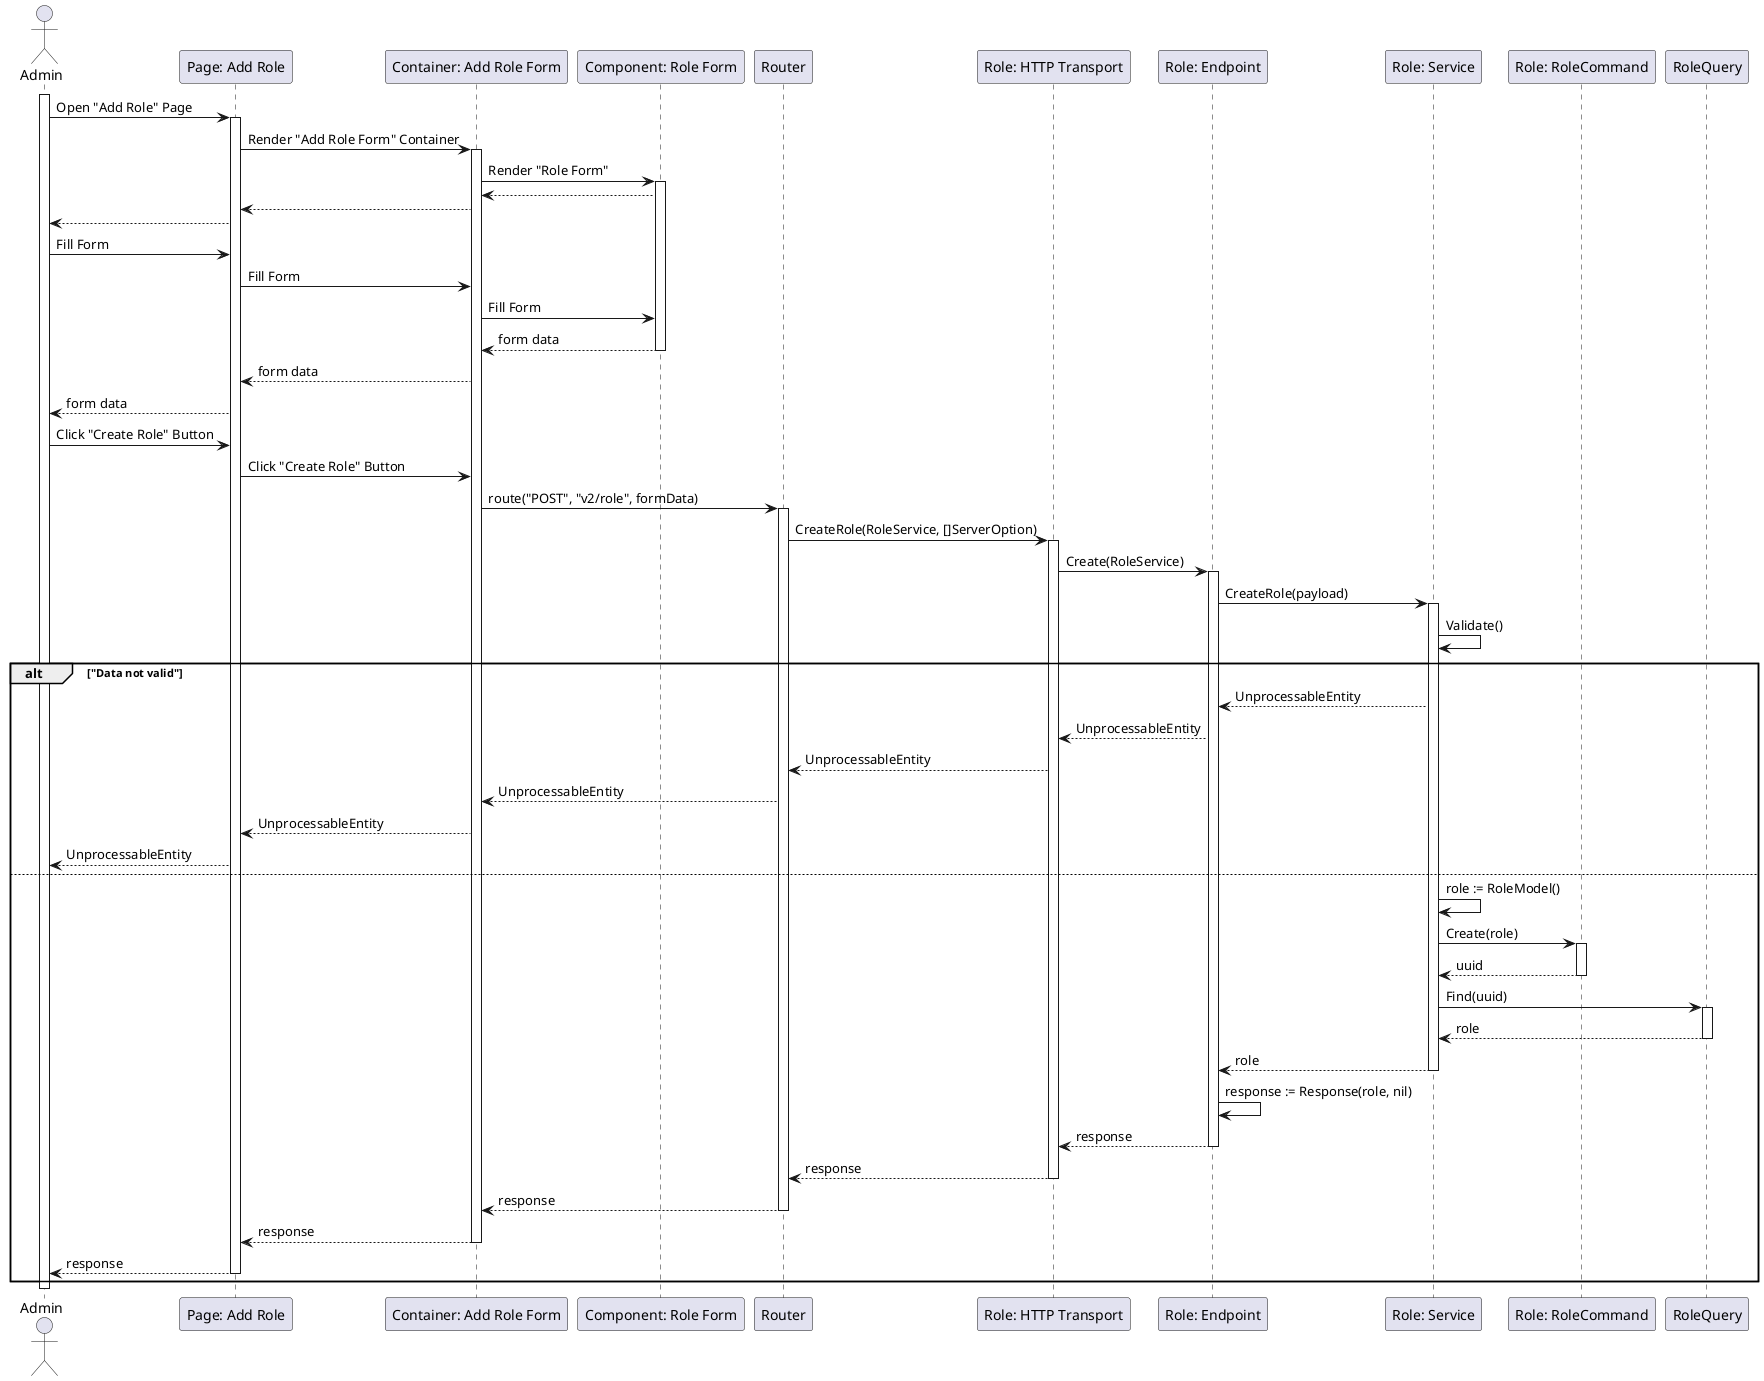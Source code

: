 @startuml CreateRole

actor Admin
participant "Page: Add Role" as AddRolePage
participant "Container: Add Role Form" as AddRoleFormContainer
participant "Component: Role Form" as RoleForm
participant "Router" as Router
participant "Role: HTTP Transport" as RoleHTTPTransport
participant "Role: Endpoint" as RoleEndpoint
participant "Role: Service" as RoleService
participant "Role: RoleCommand" as RoleCommand
' participant "Role: RoleQuery" as RoleQuery

activate Admin

Admin->AddRolePage: Open "Add Role" Page
activate AddRolePage
AddRolePage->AddRoleFormContainer: Render "Add Role Form" Container
activate AddRoleFormContainer
AddRoleFormContainer->RoleForm: Render "Role Form"
activate RoleForm
RoleForm-->AddRoleFormContainer
AddRoleFormContainer-->AddRolePage
AddRolePage-->Admin

Admin->AddRolePage: Fill Form
AddRolePage->AddRoleFormContainer: Fill Form
AddRoleFormContainer->RoleForm: Fill Form
RoleForm-->AddRoleFormContainer: form data
deactivate RoleForm
AddRoleFormContainer-->AddRolePage: form data
AddRolePage-->Admin: form data

Admin->AddRolePage: Click "Create Role" Button
AddRolePage->AddRoleFormContainer: Click "Create Role" Button
AddRoleFormContainer->Router: route("POST", "v2/role", formData)
activate Router
Router->RoleHTTPTransport: CreateRole(RoleService, []ServerOption)
activate RoleHTTPTransport
RoleHTTPTransport->RoleEndpoint: Create(RoleService)
activate RoleEndpoint
RoleEndpoint->RoleService: CreateRole(payload)
activate RoleService
RoleService->RoleService: Validate()

alt "Data not valid"
    RoleService-->RoleEndpoint: UnprocessableEntity
    RoleEndpoint-->RoleHTTPTransport: UnprocessableEntity
    RoleHTTPTransport-->Router: UnprocessableEntity
    Router-->AddRoleFormContainer: UnprocessableEntity
    AddRoleFormContainer-->AddRolePage: UnprocessableEntity
    AddRolePage-->Admin: UnprocessableEntity
else
    RoleService->RoleService: role := RoleModel()
    RoleService->RoleCommand: Create(role)
    activate RoleCommand
    RoleCommand-->RoleService: uuid
    deactivate RoleCommand
    RoleService->RoleQuery: Find(uuid)
    activate RoleQuery
    RoleQuery-->RoleService: role
    deactivate RoleQuery
    RoleService-->RoleEndpoint: role
    deactivate RoleService
    RoleEndpoint->RoleEndpoint: response := Response(role, nil)
    RoleEndpoint-->RoleHTTPTransport: response
    deactivate RoleEndpoint
    RoleHTTPTransport-->Router: response
    deactivate RoleHTTPTransport
    Router-->AddRoleFormContainer: response
    deactivate Router
    AddRoleFormContainer-->AddRolePage: response
    deactivate AddRoleFormContainer
    AddRolePage-->Admin: response
    deactivate AddRolePage
end

deactivate Admin

@enduml